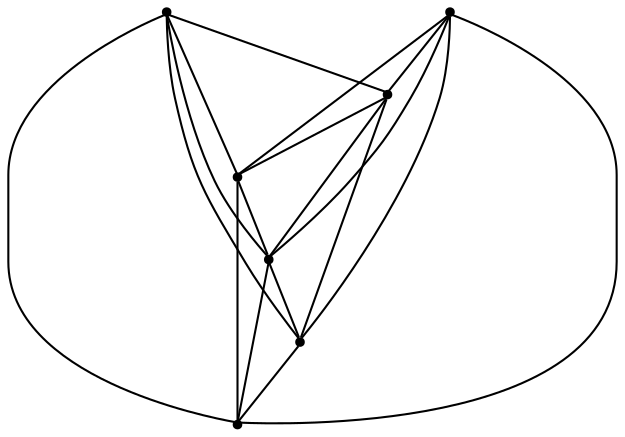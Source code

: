 graph {
  node [shape=point,comment="{\"directed\":false,\"doi\":\"10.1007/978-3-319-73915-1_3\",\"figure\":\"3\"}"]

  v0 [pos="795.3090199666937,430.37431168639364"]
  v1 [pos="707.2876748004276,582.8248878050574"]
  v2 [pos="531.2502782036686,582.8248878050574"]
  v3 [pos="531.2502782036686,277.92467348539606"]
  v4 [pos="707.2876748004275,277.92467348539606"]
  v5 [pos="619.2694772608374,430.37431168639364"]
  v6 [pos="443.2299981433988,430.37431168639364"]

  v0 -- v1 [id="-3",pos="795.3090199666937,430.37431168639364 707.2876748004276,582.8248878050574 707.2876748004276,582.8248878050574 707.2876748004276,582.8248878050574"]
  v6 -- v3 [id="-5",pos="443.2299981433988,430.37431168639364 531.2502782036686,277.92467348539606 531.2502782036686,277.92467348539606 531.2502782036686,277.92467348539606"]
  v6 -- v4 [id="-6",pos="443.2299981433988,430.37431168639364 707.2876748004275,277.92467348539606 707.2876748004275,277.92467348539606 707.2876748004275,277.92467348539606"]
  v6 -- v5 [id="-7",pos="443.2299981433988,430.37431168639364 619.2694772608374,430.37431168639364 619.2694772608374,430.37431168639364 619.2694772608374,430.37431168639364"]
  v6 -- v1 [id="-10",pos="443.2299981433988,430.37431168639364 707.2876748004276,582.8248878050574 707.2876748004276,582.8248878050574 707.2876748004276,582.8248878050574"]
  v6 -- v2 [id="-11",pos="443.2299981433988,430.37431168639364 531.2502782036686,582.8248878050574 531.2502782036686,582.8248878050574 531.2502782036686,582.8248878050574"]
  v0 -- v2 [id="-12",pos="795.3090199666937,430.37431168639364 531.2502782036686,582.8248878050574 531.2502782036686,582.8248878050574 531.2502782036686,582.8248878050574"]
  v2 -- v3 [id="-15",pos="531.2502782036686,582.8248878050574 531.2502782036686,277.92467348539606 531.2502782036686,277.92467348539606 531.2502782036686,277.92467348539606"]
  v2 -- v5 [id="-18",pos="531.2502782036686,582.8248878050574 619.2694772608374,430.37431168639364 619.2694772608374,430.37431168639364 619.2694772608374,430.37431168639364"]
  v3 -- v4 [id="-24",pos="531.2502782036686,277.92467348539606 707.2876748004275,277.92467348539606 707.2876748004275,277.92467348539606 707.2876748004275,277.92467348539606"]
  v3 -- v0 [id="-25",pos="531.2502782036686,277.92467348539606 795.3090199666937,430.37431168639364 795.3090199666937,430.37431168639364 795.3090199666937,430.37431168639364"]
  v2 -- v1 [id="-26",pos="531.2502782036686,582.8248878050574 707.2876748004276,582.8248878050574 707.2876748004276,582.8248878050574 707.2876748004276,582.8248878050574"]
  v3 -- v5 [id="-28",pos="531.2502782036686,277.92467348539606 619.2694772608374,430.37431168639364 619.2694772608374,430.37431168639364 619.2694772608374,430.37431168639364"]
  v5 -- v4 [id="-34",pos="619.2694772608374,430.37431168639364 707.2876748004275,277.92467348539606 707.2876748004275,277.92467348539606 707.2876748004275,277.92467348539606"]
  v5 -- v0 [id="-36",pos="619.2694772608374,430.37431168639364 795.3090199666937,430.37431168639364 795.3090199666937,430.37431168639364 795.3090199666937,430.37431168639364"]
  v5 -- v1 [id="-40",pos="619.2694772608374,430.37431168639364 707.2876748004276,582.8248878050574 707.2876748004276,582.8248878050574 707.2876748004276,582.8248878050574"]
  v1 -- v4 [id="-44",pos="707.2876748004276,582.8248878050574 707.2876748004275,277.92467348539606 707.2876748004275,277.92467348539606 707.2876748004275,277.92467348539606"]
  v4 -- v0 [id="-60",pos="707.2876748004275,277.92467348539606 795.3090199666937,430.37431168639364 795.3090199666937,430.37431168639364 795.3090199666937,430.37431168639364"]
}